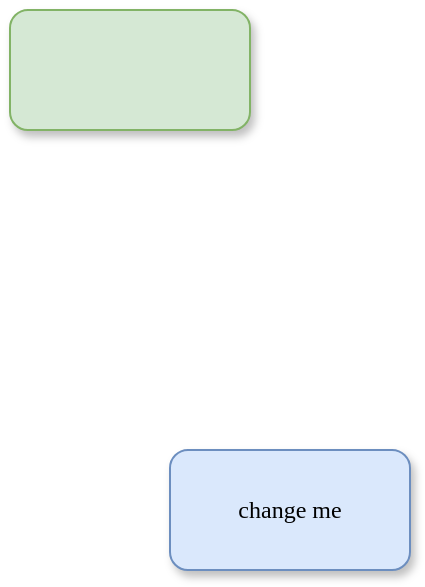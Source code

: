 <mxfile version="20.8.23" type="github">
  <diagram name="Page-1" id="MDYsclffLQW9VIRbuurk">
    <mxGraphModel dx="1754" dy="984" grid="1" gridSize="10" guides="1" tooltips="1" connect="1" arrows="1" fold="1" page="1" pageScale="1" pageWidth="827" pageHeight="1169" math="0" shadow="0">
      <root>
        <mxCell id="0" />
        <mxCell id="1" parent="0" />
        <mxCell id="qelZcjmZHhhsLuTBCraw-1" value="change me" style="rounded=1;whiteSpace=wrap;html=1;fillColor=#dae8fc;strokeColor=#6c8ebf;shadow=1;fontFamily=Verdana;" vertex="1" parent="1">
          <mxGeometry x="350" y="470" width="120" height="60" as="geometry" />
        </mxCell>
        <mxCell id="qelZcjmZHhhsLuTBCraw-2" value="" style="rounded=1;whiteSpace=wrap;html=1;fillColor=#d5e8d4;strokeColor=#82b366;shadow=1;fontFamily=Verdana;" vertex="1" parent="1">
          <mxGeometry x="270" y="250" width="120" height="60" as="geometry" />
        </mxCell>
      </root>
    </mxGraphModel>
  </diagram>
</mxfile>
